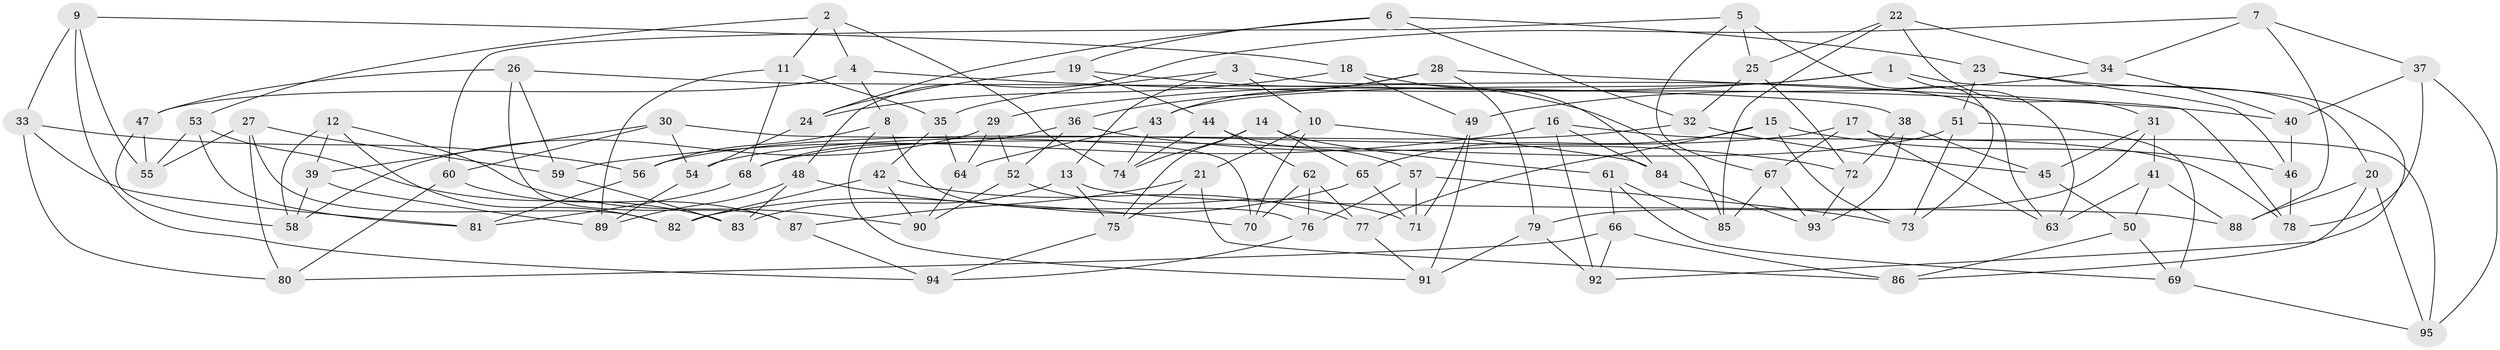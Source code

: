// coarse degree distribution, {6: 0.2, 3: 0.03333333333333333, 7: 0.16666666666666666, 8: 0.23333333333333334, 5: 0.16666666666666666, 4: 0.1, 9: 0.1}
// Generated by graph-tools (version 1.1) at 2025/38/03/04/25 23:38:15]
// undirected, 95 vertices, 190 edges
graph export_dot {
  node [color=gray90,style=filled];
  1;
  2;
  3;
  4;
  5;
  6;
  7;
  8;
  9;
  10;
  11;
  12;
  13;
  14;
  15;
  16;
  17;
  18;
  19;
  20;
  21;
  22;
  23;
  24;
  25;
  26;
  27;
  28;
  29;
  30;
  31;
  32;
  33;
  34;
  35;
  36;
  37;
  38;
  39;
  40;
  41;
  42;
  43;
  44;
  45;
  46;
  47;
  48;
  49;
  50;
  51;
  52;
  53;
  54;
  55;
  56;
  57;
  58;
  59;
  60;
  61;
  62;
  63;
  64;
  65;
  66;
  67;
  68;
  69;
  70;
  71;
  72;
  73;
  74;
  75;
  76;
  77;
  78;
  79;
  80;
  81;
  82;
  83;
  84;
  85;
  86;
  87;
  88;
  89;
  90;
  91;
  92;
  93;
  94;
  95;
  1 -- 63;
  1 -- 29;
  1 -- 43;
  1 -- 20;
  2 -- 53;
  2 -- 74;
  2 -- 11;
  2 -- 4;
  3 -- 10;
  3 -- 63;
  3 -- 35;
  3 -- 13;
  4 -- 40;
  4 -- 47;
  4 -- 8;
  5 -- 73;
  5 -- 67;
  5 -- 25;
  5 -- 60;
  6 -- 23;
  6 -- 24;
  6 -- 32;
  6 -- 19;
  7 -- 34;
  7 -- 48;
  7 -- 37;
  7 -- 88;
  8 -- 76;
  8 -- 56;
  8 -- 91;
  9 -- 94;
  9 -- 33;
  9 -- 55;
  9 -- 18;
  10 -- 70;
  10 -- 84;
  10 -- 21;
  11 -- 89;
  11 -- 68;
  11 -- 35;
  12 -- 82;
  12 -- 39;
  12 -- 90;
  12 -- 58;
  13 -- 75;
  13 -- 83;
  13 -- 88;
  14 -- 61;
  14 -- 75;
  14 -- 65;
  14 -- 74;
  15 -- 46;
  15 -- 77;
  15 -- 65;
  15 -- 73;
  16 -- 84;
  16 -- 78;
  16 -- 92;
  16 -- 59;
  17 -- 63;
  17 -- 95;
  17 -- 67;
  17 -- 56;
  18 -- 49;
  18 -- 84;
  18 -- 24;
  19 -- 85;
  19 -- 24;
  19 -- 44;
  20 -- 95;
  20 -- 86;
  20 -- 88;
  21 -- 75;
  21 -- 87;
  21 -- 86;
  22 -- 25;
  22 -- 34;
  22 -- 85;
  22 -- 31;
  23 -- 46;
  23 -- 51;
  23 -- 92;
  24 -- 54;
  25 -- 72;
  25 -- 32;
  26 -- 87;
  26 -- 38;
  26 -- 59;
  26 -- 47;
  27 -- 59;
  27 -- 82;
  27 -- 55;
  27 -- 80;
  28 -- 79;
  28 -- 78;
  28 -- 43;
  28 -- 36;
  29 -- 52;
  29 -- 64;
  29 -- 58;
  30 -- 39;
  30 -- 70;
  30 -- 60;
  30 -- 54;
  31 -- 41;
  31 -- 45;
  31 -- 79;
  32 -- 45;
  32 -- 54;
  33 -- 56;
  33 -- 80;
  33 -- 81;
  34 -- 49;
  34 -- 40;
  35 -- 64;
  35 -- 42;
  36 -- 68;
  36 -- 52;
  36 -- 72;
  37 -- 95;
  37 -- 40;
  37 -- 78;
  38 -- 45;
  38 -- 72;
  38 -- 93;
  39 -- 58;
  39 -- 89;
  40 -- 46;
  41 -- 50;
  41 -- 88;
  41 -- 63;
  42 -- 77;
  42 -- 82;
  42 -- 90;
  43 -- 74;
  43 -- 64;
  44 -- 57;
  44 -- 74;
  44 -- 62;
  45 -- 50;
  46 -- 78;
  47 -- 58;
  47 -- 55;
  48 -- 83;
  48 -- 70;
  48 -- 89;
  49 -- 71;
  49 -- 91;
  50 -- 69;
  50 -- 86;
  51 -- 69;
  51 -- 68;
  51 -- 73;
  52 -- 90;
  52 -- 71;
  53 -- 55;
  53 -- 83;
  53 -- 81;
  54 -- 89;
  56 -- 81;
  57 -- 73;
  57 -- 71;
  57 -- 76;
  59 -- 83;
  60 -- 80;
  60 -- 87;
  61 -- 85;
  61 -- 66;
  61 -- 69;
  62 -- 76;
  62 -- 77;
  62 -- 70;
  64 -- 90;
  65 -- 82;
  65 -- 71;
  66 -- 86;
  66 -- 80;
  66 -- 92;
  67 -- 93;
  67 -- 85;
  68 -- 81;
  69 -- 95;
  72 -- 93;
  75 -- 94;
  76 -- 94;
  77 -- 91;
  79 -- 92;
  79 -- 91;
  84 -- 93;
  87 -- 94;
}
